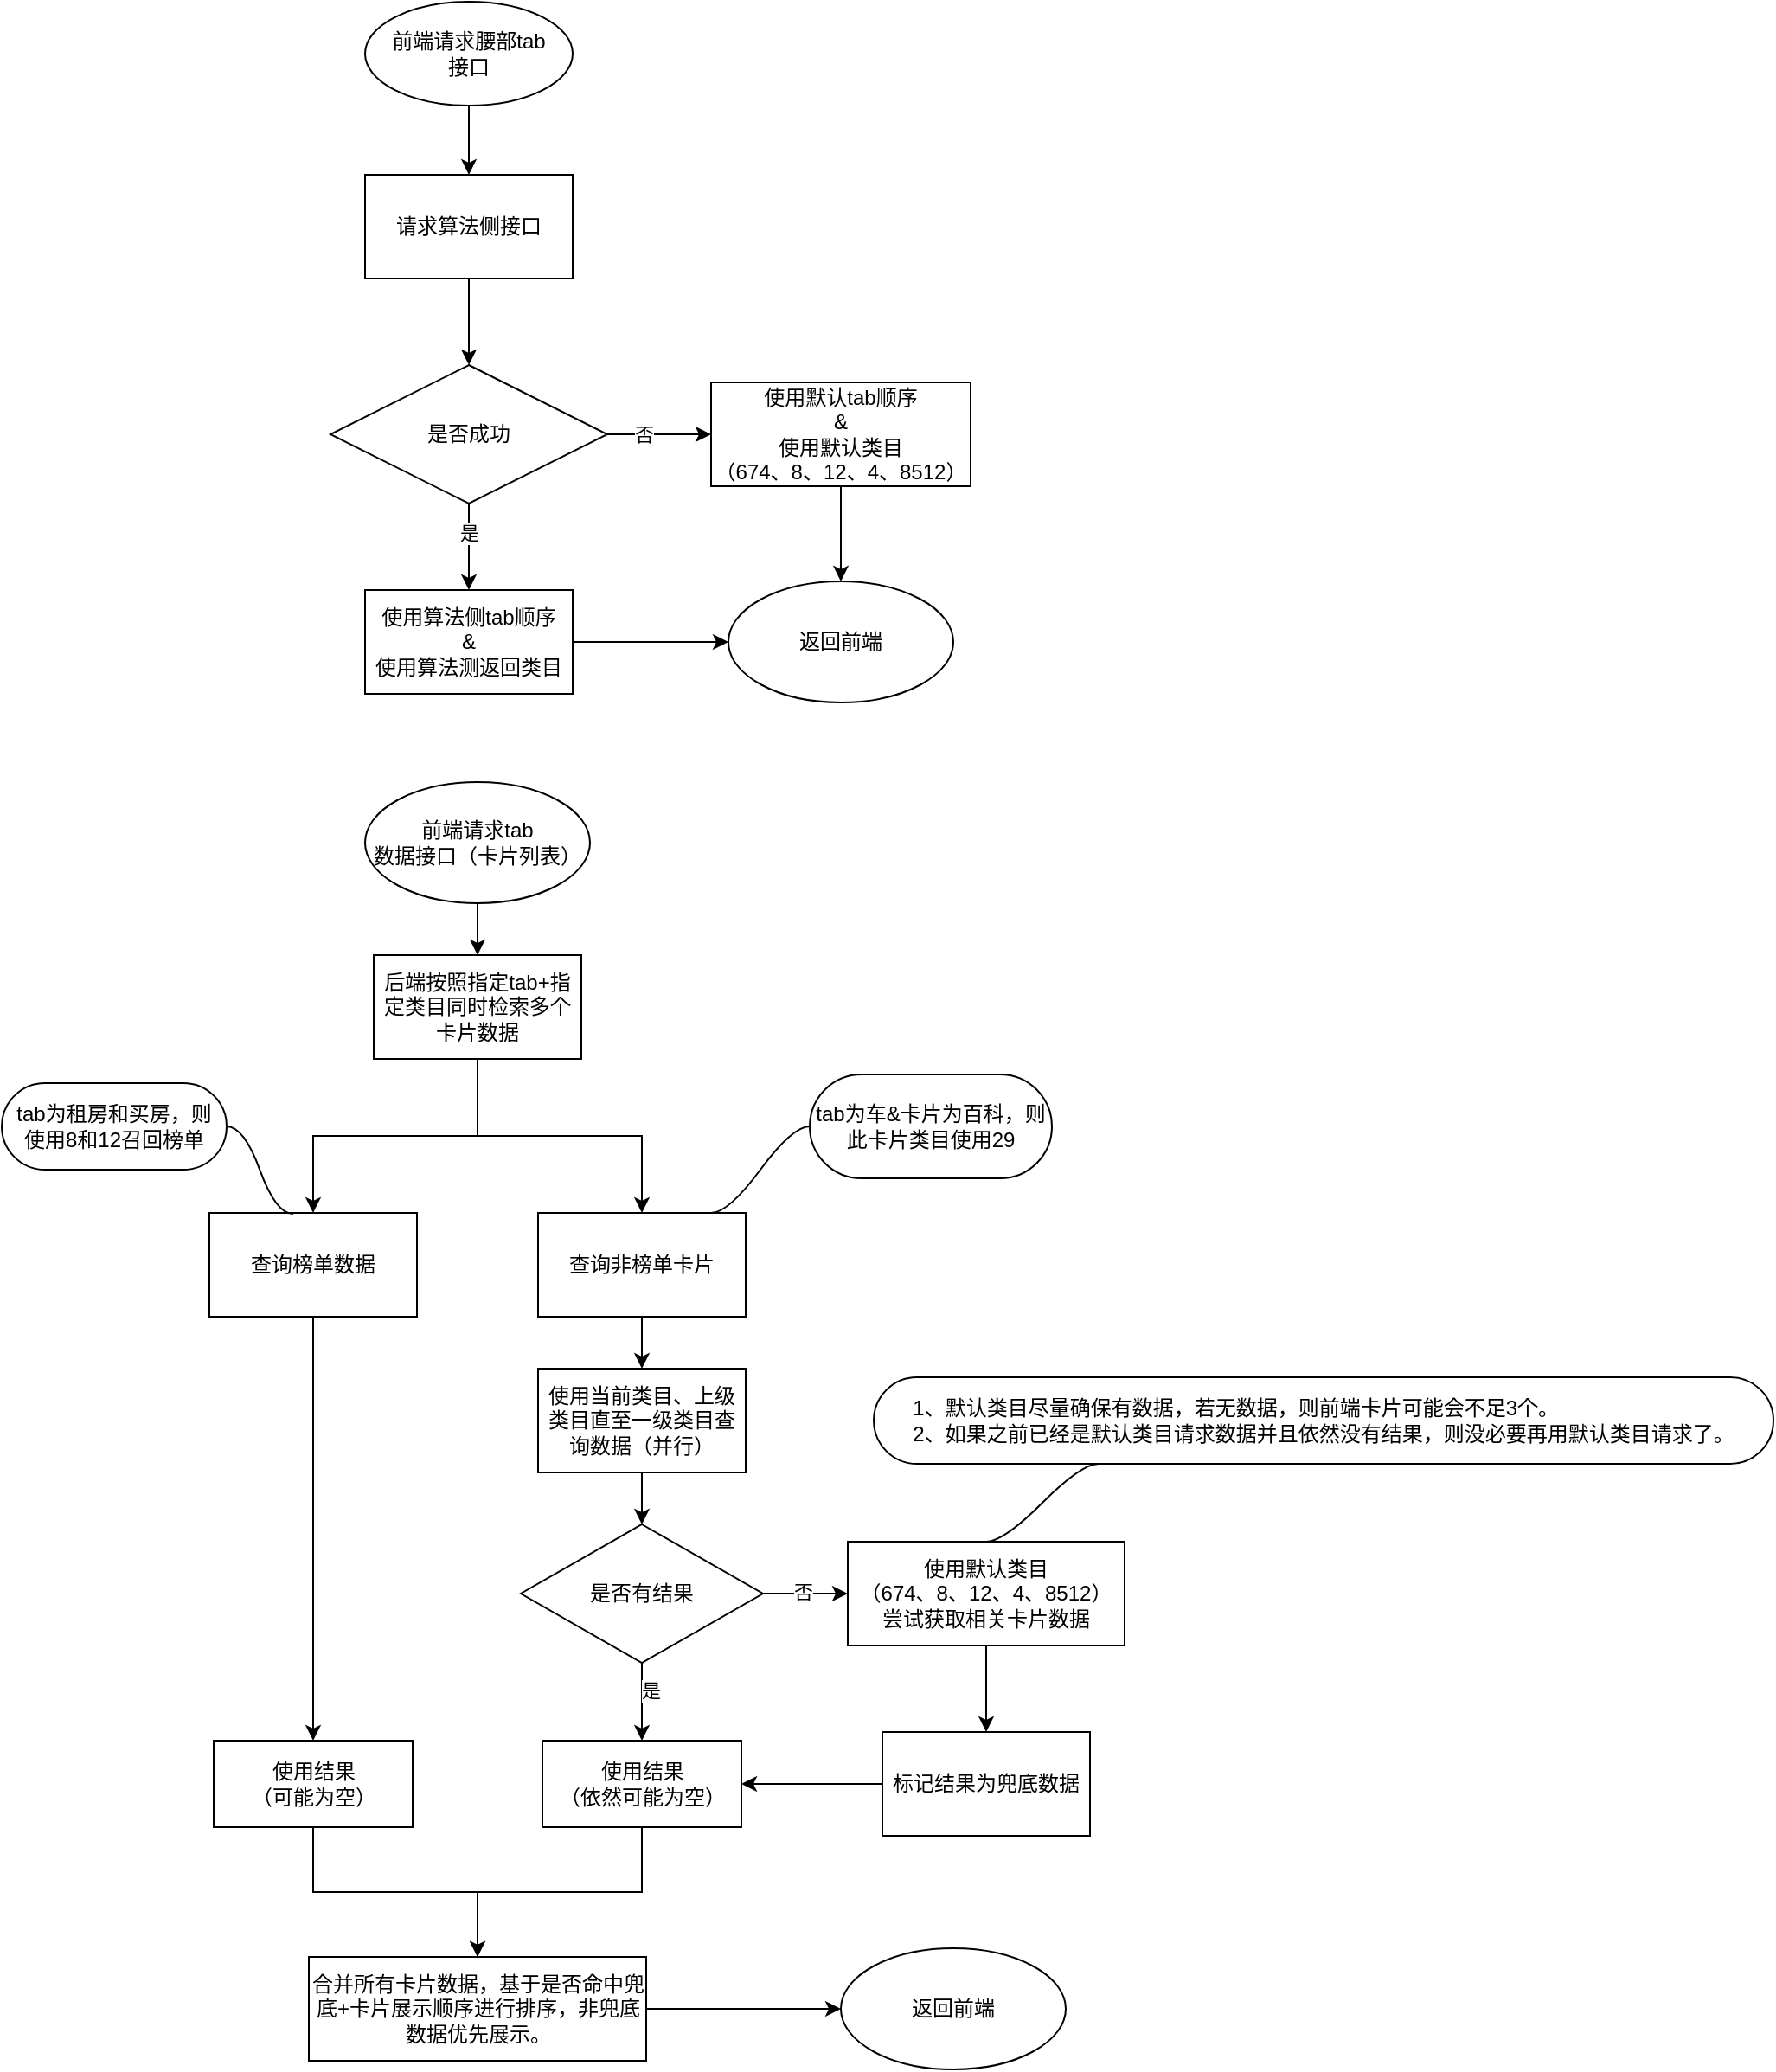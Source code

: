 <mxfile version="24.4.4" type="github">
  <diagram id="C5RBs43oDa-KdzZeNtuy" name="Page-1">
    <mxGraphModel dx="3038" dy="1768" grid="1" gridSize="10" guides="1" tooltips="1" connect="1" arrows="1" fold="1" page="1" pageScale="1" pageWidth="827" pageHeight="1169" math="0" shadow="0">
      <root>
        <mxCell id="WIyWlLk6GJQsqaUBKTNV-0" />
        <mxCell id="WIyWlLk6GJQsqaUBKTNV-1" parent="WIyWlLk6GJQsqaUBKTNV-0" />
        <mxCell id="9rlHRxyPnhzW2T0-l2du-4" value="" style="edgeStyle=orthogonalEdgeStyle;rounded=0;orthogonalLoop=1;jettySize=auto;html=1;" edge="1" parent="WIyWlLk6GJQsqaUBKTNV-1" source="9rlHRxyPnhzW2T0-l2du-2" target="9rlHRxyPnhzW2T0-l2du-3">
          <mxGeometry relative="1" as="geometry" />
        </mxCell>
        <mxCell id="9rlHRxyPnhzW2T0-l2du-2" value="前端请求腰部tab&lt;div&gt;接口&lt;/div&gt;" style="ellipse;whiteSpace=wrap;html=1;" vertex="1" parent="WIyWlLk6GJQsqaUBKTNV-1">
          <mxGeometry x="-810" y="-1160" width="120" height="60" as="geometry" />
        </mxCell>
        <mxCell id="9rlHRxyPnhzW2T0-l2du-6" value="" style="edgeStyle=orthogonalEdgeStyle;rounded=0;orthogonalLoop=1;jettySize=auto;html=1;" edge="1" parent="WIyWlLk6GJQsqaUBKTNV-1" source="9rlHRxyPnhzW2T0-l2du-3" target="9rlHRxyPnhzW2T0-l2du-5">
          <mxGeometry relative="1" as="geometry" />
        </mxCell>
        <mxCell id="9rlHRxyPnhzW2T0-l2du-3" value="请求算法侧接口" style="rounded=0;whiteSpace=wrap;html=1;" vertex="1" parent="WIyWlLk6GJQsqaUBKTNV-1">
          <mxGeometry x="-810" y="-1060" width="120" height="60" as="geometry" />
        </mxCell>
        <mxCell id="9rlHRxyPnhzW2T0-l2du-8" value="" style="edgeStyle=orthogonalEdgeStyle;rounded=0;orthogonalLoop=1;jettySize=auto;html=1;" edge="1" parent="WIyWlLk6GJQsqaUBKTNV-1" source="9rlHRxyPnhzW2T0-l2du-5" target="9rlHRxyPnhzW2T0-l2du-7">
          <mxGeometry relative="1" as="geometry" />
        </mxCell>
        <mxCell id="9rlHRxyPnhzW2T0-l2du-9" value="否" style="edgeLabel;html=1;align=center;verticalAlign=middle;resizable=0;points=[];" vertex="1" connectable="0" parent="9rlHRxyPnhzW2T0-l2du-8">
          <mxGeometry x="-0.319" relative="1" as="geometry">
            <mxPoint as="offset" />
          </mxGeometry>
        </mxCell>
        <mxCell id="9rlHRxyPnhzW2T0-l2du-11" value="" style="edgeStyle=orthogonalEdgeStyle;rounded=0;orthogonalLoop=1;jettySize=auto;html=1;" edge="1" parent="WIyWlLk6GJQsqaUBKTNV-1" source="9rlHRxyPnhzW2T0-l2du-5" target="9rlHRxyPnhzW2T0-l2du-10">
          <mxGeometry relative="1" as="geometry" />
        </mxCell>
        <mxCell id="9rlHRxyPnhzW2T0-l2du-12" value="是" style="edgeLabel;html=1;align=center;verticalAlign=middle;resizable=0;points=[];" vertex="1" connectable="0" parent="9rlHRxyPnhzW2T0-l2du-11">
          <mxGeometry x="-0.333" relative="1" as="geometry">
            <mxPoint as="offset" />
          </mxGeometry>
        </mxCell>
        <mxCell id="9rlHRxyPnhzW2T0-l2du-5" value="是否成功" style="rhombus;whiteSpace=wrap;html=1;rounded=0;" vertex="1" parent="WIyWlLk6GJQsqaUBKTNV-1">
          <mxGeometry x="-830" y="-950" width="160" height="80" as="geometry" />
        </mxCell>
        <mxCell id="9rlHRxyPnhzW2T0-l2du-15" value="" style="edgeStyle=orthogonalEdgeStyle;rounded=0;orthogonalLoop=1;jettySize=auto;html=1;" edge="1" parent="WIyWlLk6GJQsqaUBKTNV-1" source="9rlHRxyPnhzW2T0-l2du-7" target="9rlHRxyPnhzW2T0-l2du-14">
          <mxGeometry relative="1" as="geometry" />
        </mxCell>
        <mxCell id="9rlHRxyPnhzW2T0-l2du-7" value="&lt;div&gt;使用默认tab顺序&lt;br&gt;&amp;amp;&lt;/div&gt;使用默认类目&lt;div&gt;（674、8、12、4、8512）&lt;/div&gt;" style="whiteSpace=wrap;html=1;rounded=0;" vertex="1" parent="WIyWlLk6GJQsqaUBKTNV-1">
          <mxGeometry x="-610" y="-940" width="150" height="60" as="geometry" />
        </mxCell>
        <mxCell id="9rlHRxyPnhzW2T0-l2du-16" value="" style="edgeStyle=orthogonalEdgeStyle;rounded=0;orthogonalLoop=1;jettySize=auto;html=1;" edge="1" parent="WIyWlLk6GJQsqaUBKTNV-1" source="9rlHRxyPnhzW2T0-l2du-10" target="9rlHRxyPnhzW2T0-l2du-14">
          <mxGeometry relative="1" as="geometry" />
        </mxCell>
        <mxCell id="9rlHRxyPnhzW2T0-l2du-10" value="&lt;div&gt;使用算法侧tab顺序&lt;/div&gt;&lt;div&gt;&amp;amp;&lt;/div&gt;使用算法测返回类目" style="whiteSpace=wrap;html=1;rounded=0;" vertex="1" parent="WIyWlLk6GJQsqaUBKTNV-1">
          <mxGeometry x="-810" y="-820" width="120" height="60" as="geometry" />
        </mxCell>
        <mxCell id="9rlHRxyPnhzW2T0-l2du-14" value="返回前端" style="ellipse;whiteSpace=wrap;html=1;" vertex="1" parent="WIyWlLk6GJQsqaUBKTNV-1">
          <mxGeometry x="-600" y="-825" width="130" height="70" as="geometry" />
        </mxCell>
        <mxCell id="9rlHRxyPnhzW2T0-l2du-19" value="" style="edgeStyle=orthogonalEdgeStyle;rounded=0;orthogonalLoop=1;jettySize=auto;html=1;" edge="1" parent="WIyWlLk6GJQsqaUBKTNV-1" source="9rlHRxyPnhzW2T0-l2du-17" target="9rlHRxyPnhzW2T0-l2du-18">
          <mxGeometry relative="1" as="geometry" />
        </mxCell>
        <mxCell id="9rlHRxyPnhzW2T0-l2du-17" value="前端请求tab&lt;div&gt;数据接口（卡片列表）&lt;/div&gt;" style="ellipse;whiteSpace=wrap;html=1;" vertex="1" parent="WIyWlLk6GJQsqaUBKTNV-1">
          <mxGeometry x="-810" y="-709" width="130" height="70" as="geometry" />
        </mxCell>
        <mxCell id="9rlHRxyPnhzW2T0-l2du-25" value="" style="edgeStyle=orthogonalEdgeStyle;rounded=0;orthogonalLoop=1;jettySize=auto;html=1;" edge="1" parent="WIyWlLk6GJQsqaUBKTNV-1" source="9rlHRxyPnhzW2T0-l2du-18" target="9rlHRxyPnhzW2T0-l2du-23">
          <mxGeometry relative="1" as="geometry" />
        </mxCell>
        <mxCell id="9rlHRxyPnhzW2T0-l2du-18" value="后端按照指定tab+指定类目同时检索多个卡片数据" style="rounded=0;whiteSpace=wrap;html=1;" vertex="1" parent="WIyWlLk6GJQsqaUBKTNV-1">
          <mxGeometry x="-805" y="-609" width="120" height="60" as="geometry" />
        </mxCell>
        <mxCell id="9rlHRxyPnhzW2T0-l2du-29" value="" style="edgeStyle=orthogonalEdgeStyle;rounded=0;orthogonalLoop=1;jettySize=auto;html=1;" edge="1" parent="WIyWlLk6GJQsqaUBKTNV-1" source="9rlHRxyPnhzW2T0-l2du-22" target="9rlHRxyPnhzW2T0-l2du-51">
          <mxGeometry relative="1" as="geometry">
            <mxPoint x="-840" y="-330" as="targetPoint" />
          </mxGeometry>
        </mxCell>
        <mxCell id="9rlHRxyPnhzW2T0-l2du-22" value="查询榜单数据" style="rounded=0;whiteSpace=wrap;html=1;" vertex="1" parent="WIyWlLk6GJQsqaUBKTNV-1">
          <mxGeometry x="-900" y="-460" width="120" height="60" as="geometry" />
        </mxCell>
        <mxCell id="9rlHRxyPnhzW2T0-l2du-31" value="" style="edgeStyle=orthogonalEdgeStyle;rounded=0;orthogonalLoop=1;jettySize=auto;html=1;" edge="1" parent="WIyWlLk6GJQsqaUBKTNV-1" source="9rlHRxyPnhzW2T0-l2du-23" target="9rlHRxyPnhzW2T0-l2du-30">
          <mxGeometry relative="1" as="geometry" />
        </mxCell>
        <mxCell id="9rlHRxyPnhzW2T0-l2du-23" value="查询非榜单卡片" style="rounded=0;whiteSpace=wrap;html=1;" vertex="1" parent="WIyWlLk6GJQsqaUBKTNV-1">
          <mxGeometry x="-710" y="-460" width="120" height="60" as="geometry" />
        </mxCell>
        <mxCell id="9rlHRxyPnhzW2T0-l2du-27" value="" style="edgeStyle=orthogonalEdgeStyle;rounded=0;orthogonalLoop=1;jettySize=auto;html=1;exitX=0.5;exitY=1;exitDx=0;exitDy=0;entryX=0.5;entryY=0;entryDx=0;entryDy=0;" edge="1" parent="WIyWlLk6GJQsqaUBKTNV-1" source="9rlHRxyPnhzW2T0-l2du-18" target="9rlHRxyPnhzW2T0-l2du-22">
          <mxGeometry relative="1" as="geometry">
            <mxPoint x="-905.55" y="-490" as="sourcePoint" />
            <mxPoint x="-810" y="-460" as="targetPoint" />
          </mxGeometry>
        </mxCell>
        <mxCell id="9rlHRxyPnhzW2T0-l2du-35" value="" style="edgeStyle=orthogonalEdgeStyle;rounded=0;orthogonalLoop=1;jettySize=auto;html=1;" edge="1" parent="WIyWlLk6GJQsqaUBKTNV-1" source="9rlHRxyPnhzW2T0-l2du-30" target="9rlHRxyPnhzW2T0-l2du-34">
          <mxGeometry relative="1" as="geometry" />
        </mxCell>
        <mxCell id="9rlHRxyPnhzW2T0-l2du-30" value="使用当前类目、上级类目直至一级类目查询数据（并行）" style="rounded=0;whiteSpace=wrap;html=1;" vertex="1" parent="WIyWlLk6GJQsqaUBKTNV-1">
          <mxGeometry x="-710" y="-370" width="120" height="60" as="geometry" />
        </mxCell>
        <mxCell id="9rlHRxyPnhzW2T0-l2du-37" value="" style="edgeStyle=orthogonalEdgeStyle;rounded=0;orthogonalLoop=1;jettySize=auto;html=1;" edge="1" parent="WIyWlLk6GJQsqaUBKTNV-1" source="9rlHRxyPnhzW2T0-l2du-34" target="9rlHRxyPnhzW2T0-l2du-36">
          <mxGeometry relative="1" as="geometry" />
        </mxCell>
        <mxCell id="9rlHRxyPnhzW2T0-l2du-38" value="否" style="edgeLabel;html=1;align=center;verticalAlign=middle;resizable=0;points=[];" vertex="1" connectable="0" parent="9rlHRxyPnhzW2T0-l2du-37">
          <mxGeometry x="-0.061" y="1" relative="1" as="geometry">
            <mxPoint as="offset" />
          </mxGeometry>
        </mxCell>
        <mxCell id="9rlHRxyPnhzW2T0-l2du-45" value="" style="edgeStyle=orthogonalEdgeStyle;rounded=0;orthogonalLoop=1;jettySize=auto;html=1;" edge="1" parent="WIyWlLk6GJQsqaUBKTNV-1" source="9rlHRxyPnhzW2T0-l2du-34" target="9rlHRxyPnhzW2T0-l2du-44">
          <mxGeometry relative="1" as="geometry" />
        </mxCell>
        <mxCell id="9rlHRxyPnhzW2T0-l2du-64" value="是" style="edgeLabel;html=1;align=center;verticalAlign=middle;resizable=0;points=[];" vertex="1" connectable="0" parent="9rlHRxyPnhzW2T0-l2du-45">
          <mxGeometry x="-0.302" y="5" relative="1" as="geometry">
            <mxPoint as="offset" />
          </mxGeometry>
        </mxCell>
        <mxCell id="9rlHRxyPnhzW2T0-l2du-34" value="是否有结果" style="rhombus;whiteSpace=wrap;html=1;rounded=0;" vertex="1" parent="WIyWlLk6GJQsqaUBKTNV-1">
          <mxGeometry x="-720" y="-280" width="140" height="80" as="geometry" />
        </mxCell>
        <mxCell id="9rlHRxyPnhzW2T0-l2du-49" value="" style="edgeStyle=orthogonalEdgeStyle;rounded=0;orthogonalLoop=1;jettySize=auto;html=1;" edge="1" parent="WIyWlLk6GJQsqaUBKTNV-1" source="9rlHRxyPnhzW2T0-l2du-36" target="9rlHRxyPnhzW2T0-l2du-48">
          <mxGeometry relative="1" as="geometry" />
        </mxCell>
        <mxCell id="9rlHRxyPnhzW2T0-l2du-36" value="使用默认类目&lt;div&gt;（674、8、12、4、8512）&lt;div&gt;尝试获取相关卡片数据&lt;/div&gt;&lt;/div&gt;" style="whiteSpace=wrap;html=1;rounded=0;" vertex="1" parent="WIyWlLk6GJQsqaUBKTNV-1">
          <mxGeometry x="-531" y="-270" width="160" height="60" as="geometry" />
        </mxCell>
        <mxCell id="9rlHRxyPnhzW2T0-l2du-39" value="tab为车&amp;amp;卡片为百科，则此卡片类目使用29" style="whiteSpace=wrap;html=1;rounded=1;arcSize=50;align=center;verticalAlign=middle;strokeWidth=1;autosize=1;spacing=4;treeFolding=1;treeMoving=1;newEdgeStyle={&quot;edgeStyle&quot;:&quot;entityRelationEdgeStyle&quot;,&quot;startArrow&quot;:&quot;none&quot;,&quot;endArrow&quot;:&quot;none&quot;,&quot;segment&quot;:10,&quot;curved&quot;:1,&quot;sourcePerimeterSpacing&quot;:0,&quot;targetPerimeterSpacing&quot;:0};" vertex="1" parent="WIyWlLk6GJQsqaUBKTNV-1">
          <mxGeometry x="-553" y="-540" width="140" height="60" as="geometry" />
        </mxCell>
        <mxCell id="9rlHRxyPnhzW2T0-l2du-40" value="" style="edgeStyle=entityRelationEdgeStyle;startArrow=none;endArrow=none;segment=10;curved=1;sourcePerimeterSpacing=0;targetPerimeterSpacing=0;rounded=0;" edge="1" target="9rlHRxyPnhzW2T0-l2du-39" parent="WIyWlLk6GJQsqaUBKTNV-1">
          <mxGeometry relative="1" as="geometry">
            <mxPoint x="-610" y="-460" as="sourcePoint" />
          </mxGeometry>
        </mxCell>
        <mxCell id="9rlHRxyPnhzW2T0-l2du-42" value="tab为租房和买房，则使用8和12召回榜单" style="whiteSpace=wrap;html=1;rounded=1;arcSize=50;align=center;verticalAlign=middle;strokeWidth=1;autosize=1;spacing=4;treeFolding=1;treeMoving=1;newEdgeStyle={&quot;edgeStyle&quot;:&quot;entityRelationEdgeStyle&quot;,&quot;startArrow&quot;:&quot;none&quot;,&quot;endArrow&quot;:&quot;none&quot;,&quot;segment&quot;:10,&quot;curved&quot;:1,&quot;sourcePerimeterSpacing&quot;:0,&quot;targetPerimeterSpacing&quot;:0};" vertex="1" parent="WIyWlLk6GJQsqaUBKTNV-1">
          <mxGeometry x="-1020" y="-535" width="130" height="50" as="geometry" />
        </mxCell>
        <mxCell id="9rlHRxyPnhzW2T0-l2du-43" value="" style="edgeStyle=entityRelationEdgeStyle;startArrow=none;endArrow=none;segment=10;curved=1;sourcePerimeterSpacing=0;targetPerimeterSpacing=0;rounded=0;exitX=0.404;exitY=0.009;exitDx=0;exitDy=0;exitPerimeter=0;" edge="1" target="9rlHRxyPnhzW2T0-l2du-42" parent="WIyWlLk6GJQsqaUBKTNV-1" source="9rlHRxyPnhzW2T0-l2du-22">
          <mxGeometry relative="1" as="geometry">
            <mxPoint x="-913.12" y="-467.59" as="sourcePoint" />
            <Array as="points">
              <mxPoint x="-850" y="-460" />
              <mxPoint x="-860" y="-460" />
              <mxPoint x="-860" y="-460" />
            </Array>
          </mxGeometry>
        </mxCell>
        <mxCell id="9rlHRxyPnhzW2T0-l2du-54" value="" style="edgeStyle=orthogonalEdgeStyle;rounded=0;orthogonalLoop=1;jettySize=auto;html=1;" edge="1" parent="WIyWlLk6GJQsqaUBKTNV-1" source="9rlHRxyPnhzW2T0-l2du-44" target="9rlHRxyPnhzW2T0-l2du-52">
          <mxGeometry relative="1" as="geometry" />
        </mxCell>
        <mxCell id="9rlHRxyPnhzW2T0-l2du-44" value="使用结果&lt;div&gt;（依然可能为空）&lt;/div&gt;" style="whiteSpace=wrap;html=1;rounded=0;" vertex="1" parent="WIyWlLk6GJQsqaUBKTNV-1">
          <mxGeometry x="-707.5" y="-155" width="115" height="50" as="geometry" />
        </mxCell>
        <mxCell id="9rlHRxyPnhzW2T0-l2du-50" value="" style="edgeStyle=orthogonalEdgeStyle;rounded=0;orthogonalLoop=1;jettySize=auto;html=1;" edge="1" parent="WIyWlLk6GJQsqaUBKTNV-1" source="9rlHRxyPnhzW2T0-l2du-48" target="9rlHRxyPnhzW2T0-l2du-44">
          <mxGeometry relative="1" as="geometry" />
        </mxCell>
        <mxCell id="9rlHRxyPnhzW2T0-l2du-48" value="标记结果为兜底数据" style="whiteSpace=wrap;html=1;rounded=0;" vertex="1" parent="WIyWlLk6GJQsqaUBKTNV-1">
          <mxGeometry x="-511" y="-160" width="120" height="60" as="geometry" />
        </mxCell>
        <mxCell id="9rlHRxyPnhzW2T0-l2du-53" value="" style="edgeStyle=orthogonalEdgeStyle;rounded=0;orthogonalLoop=1;jettySize=auto;html=1;" edge="1" parent="WIyWlLk6GJQsqaUBKTNV-1" source="9rlHRxyPnhzW2T0-l2du-51" target="9rlHRxyPnhzW2T0-l2du-52">
          <mxGeometry relative="1" as="geometry" />
        </mxCell>
        <mxCell id="9rlHRxyPnhzW2T0-l2du-51" value="使用结果&lt;div&gt;（可能为空）&lt;/div&gt;" style="whiteSpace=wrap;html=1;rounded=0;" vertex="1" parent="WIyWlLk6GJQsqaUBKTNV-1">
          <mxGeometry x="-897.5" y="-155" width="115" height="50" as="geometry" />
        </mxCell>
        <mxCell id="9rlHRxyPnhzW2T0-l2du-57" value="" style="edgeStyle=orthogonalEdgeStyle;rounded=0;orthogonalLoop=1;jettySize=auto;html=1;" edge="1" parent="WIyWlLk6GJQsqaUBKTNV-1" source="9rlHRxyPnhzW2T0-l2du-52" target="9rlHRxyPnhzW2T0-l2du-56">
          <mxGeometry relative="1" as="geometry" />
        </mxCell>
        <mxCell id="9rlHRxyPnhzW2T0-l2du-52" value="合并所有卡片数据，基于是否命中兜底+卡片展示顺序进行排序，非兜底数据优先展示。" style="whiteSpace=wrap;html=1;rounded=0;" vertex="1" parent="WIyWlLk6GJQsqaUBKTNV-1">
          <mxGeometry x="-842.5" y="-30" width="195" height="60" as="geometry" />
        </mxCell>
        <mxCell id="9rlHRxyPnhzW2T0-l2du-56" value="返回前端" style="ellipse;whiteSpace=wrap;html=1;" vertex="1" parent="WIyWlLk6GJQsqaUBKTNV-1">
          <mxGeometry x="-535" y="-35" width="130" height="70" as="geometry" />
        </mxCell>
        <mxCell id="9rlHRxyPnhzW2T0-l2du-58" value="&lt;div style=&quot;text-align: left;&quot;&gt;&lt;span style=&quot;background-color: initial;&quot;&gt;1、默认类目尽量确保有数据，若无数据，则前端卡片可能会不足3个。&lt;/span&gt;&lt;/div&gt;&lt;div style=&quot;text-align: left;&quot;&gt;&lt;span style=&quot;&quot;&gt;2、如果之前已经是默认类目请求数据并且依然没有结果，则没必要再用默认类目请求了。&lt;/span&gt;&lt;br&gt;&lt;/div&gt;" style="whiteSpace=wrap;html=1;rounded=1;arcSize=50;align=center;verticalAlign=middle;strokeWidth=1;autosize=1;spacing=4;treeFolding=1;treeMoving=1;newEdgeStyle={&quot;edgeStyle&quot;:&quot;entityRelationEdgeStyle&quot;,&quot;startArrow&quot;:&quot;none&quot;,&quot;endArrow&quot;:&quot;none&quot;,&quot;segment&quot;:10,&quot;curved&quot;:1,&quot;sourcePerimeterSpacing&quot;:0,&quot;targetPerimeterSpacing&quot;:0};" vertex="1" parent="WIyWlLk6GJQsqaUBKTNV-1">
          <mxGeometry x="-516" y="-365" width="520" height="50" as="geometry" />
        </mxCell>
        <mxCell id="9rlHRxyPnhzW2T0-l2du-59" value="" style="edgeStyle=entityRelationEdgeStyle;startArrow=none;endArrow=none;segment=10;curved=1;sourcePerimeterSpacing=0;targetPerimeterSpacing=0;rounded=0;exitX=0.5;exitY=0;exitDx=0;exitDy=0;entryX=0.25;entryY=1;entryDx=0;entryDy=0;" edge="1" parent="WIyWlLk6GJQsqaUBKTNV-1" target="9rlHRxyPnhzW2T0-l2du-58" source="9rlHRxyPnhzW2T0-l2du-36">
          <mxGeometry relative="1" as="geometry">
            <mxPoint x="-391" y="-270" as="sourcePoint" />
          </mxGeometry>
        </mxCell>
      </root>
    </mxGraphModel>
  </diagram>
</mxfile>
